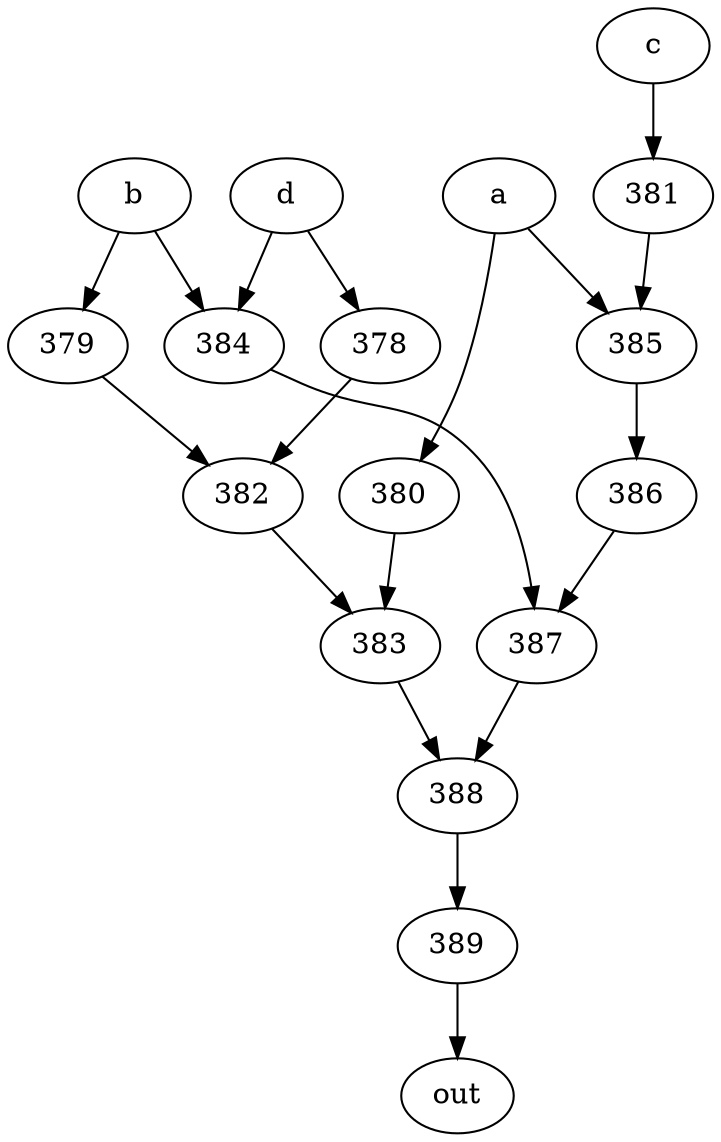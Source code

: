 strict digraph "" {
	389 -> out;
	a -> 380;
	a -> 385;
	380 -> 383;
	385 -> 386;
	383 -> 388;
	386 -> 387;
	b -> 379;
	b -> 384;
	379 -> 382;
	384 -> 387;
	382 -> 383;
	387 -> 388;
	c -> 381;
	381 -> 385;
	d -> 384;
	d -> 378;
	378 -> 382;
	388 -> 389;
}
